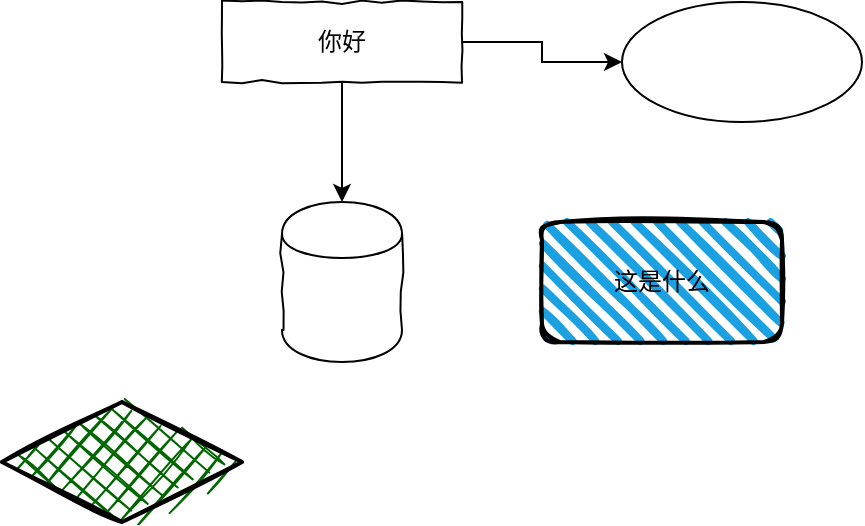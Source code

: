 <mxfile version="14.6.9" type="github">
  <diagram id="XvvQ6aI2wRtfxO7UXdUl" name="Page-1">
    <mxGraphModel dx="898" dy="516" grid="1" gridSize="10" guides="1" tooltips="1" connect="1" arrows="1" fold="1" page="1" pageScale="1" pageWidth="1169" pageHeight="827" math="0" shadow="0">
      <root>
        <mxCell id="0" />
        <mxCell id="1" parent="0" />
        <mxCell id="qr2dL5itkg8mhw85MINi-3" value="" style="edgeStyle=orthogonalEdgeStyle;rounded=0;orthogonalLoop=1;jettySize=auto;html=1;" edge="1" parent="1" source="qr2dL5itkg8mhw85MINi-1" target="qr2dL5itkg8mhw85MINi-2">
          <mxGeometry relative="1" as="geometry" />
        </mxCell>
        <mxCell id="qr2dL5itkg8mhw85MINi-5" value="" style="edgeStyle=orthogonalEdgeStyle;rounded=0;orthogonalLoop=1;jettySize=auto;html=1;" edge="1" parent="1" source="qr2dL5itkg8mhw85MINi-1" target="qr2dL5itkg8mhw85MINi-4">
          <mxGeometry relative="1" as="geometry" />
        </mxCell>
        <mxCell id="qr2dL5itkg8mhw85MINi-1" value="你好" style="rounded=0;whiteSpace=wrap;html=1;comic=1;" vertex="1" parent="1">
          <mxGeometry x="350" y="100" width="120" height="40" as="geometry" />
        </mxCell>
        <mxCell id="qr2dL5itkg8mhw85MINi-2" value="" style="ellipse;whiteSpace=wrap;html=1;rounded=0;comic=1;" vertex="1" parent="1">
          <mxGeometry x="550" y="100" width="120" height="60" as="geometry" />
        </mxCell>
        <mxCell id="qr2dL5itkg8mhw85MINi-4" value="" style="shape=cylinder;whiteSpace=wrap;html=1;boundedLbl=1;backgroundOutline=1;rounded=0;comic=1;" vertex="1" parent="1">
          <mxGeometry x="380" y="200" width="60" height="80" as="geometry" />
        </mxCell>
        <mxCell id="qr2dL5itkg8mhw85MINi-6" value="这是什么" style="rounded=1;whiteSpace=wrap;html=1;strokeWidth=2;fillWeight=4;hachureGap=8;hachureAngle=45;fillColor=#1ba1e2;sketch=1;comic=1;" vertex="1" parent="1">
          <mxGeometry x="510" y="210" width="120" height="60" as="geometry" />
        </mxCell>
        <mxCell id="qr2dL5itkg8mhw85MINi-8" value="" style="rhombus;whiteSpace=wrap;html=1;strokeWidth=2;fillWeight=-1;hachureGap=8;fillStyle=cross-hatch;fillColor=#006600;sketch=1;comic=1;" vertex="1" parent="1">
          <mxGeometry x="240" y="300" width="120" height="60" as="geometry" />
        </mxCell>
      </root>
    </mxGraphModel>
  </diagram>
</mxfile>
